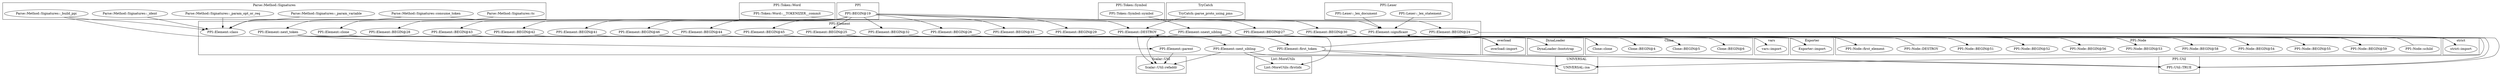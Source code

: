 digraph {
graph [overlap=false]
subgraph cluster_PPI_Token_Symbol {
	label="PPI::Token::Symbol";
	"PPI::Token::Symbol::symbol";
}
subgraph cluster_TryCatch {
	label="TryCatch";
	"TryCatch::parse_proto_using_pms";
}
subgraph cluster_DynaLoader {
	label="DynaLoader";
	"DynaLoader::bootstrap";
}
subgraph cluster_Scalar_Util {
	label="Scalar::Util";
	"Scalar::Util::refaddr";
}
subgraph cluster_UNIVERSAL {
	label="UNIVERSAL";
	"UNIVERSAL::isa";
}
subgraph cluster_PPI_Lexer {
	label="PPI::Lexer";
	"PPI::Lexer::_lex_statement";
	"PPI::Lexer::_lex_document";
}
subgraph cluster_PPI_Token_Word {
	label="PPI::Token::Word";
	"PPI::Token::Word::__TOKENIZER__commit";
}
subgraph cluster_Parse_Method_Signatures {
	label="Parse::Method::Signatures";
	"Parse::Method::Signatures::_param_opt_or_req";
	"Parse::Method::Signatures::_ident";
	"Parse::Method::Signatures::tc";
	"Parse::Method::Signatures::consume_token";
	"Parse::Method::Signatures::_build_ppi";
	"Parse::Method::Signatures::_param_variable";
}
subgraph cluster_List_MoreUtils {
	label="List::MoreUtils";
	"List::MoreUtils::firstidx";
}
subgraph cluster_PPI_Element {
	label="PPI::Element";
	"PPI::Element::DESTROY";
	"PPI::Element::BEGIN@33";
	"PPI::Element::BEGIN@44";
	"PPI::Element::snext_sibling";
	"PPI::Element::BEGIN@41";
	"PPI::Element::BEGIN@25";
	"PPI::Element::class";
	"PPI::Element::next_sibling";
	"PPI::Element::significant";
	"PPI::Element::BEGIN@43";
	"PPI::Element::BEGIN@42";
	"PPI::Element::first_token";
	"PPI::Element::BEGIN@32";
	"PPI::Element::BEGIN@45";
	"PPI::Element::BEGIN@27";
	"PPI::Element::BEGIN@28";
	"PPI::Element::BEGIN@46";
	"PPI::Element::BEGIN@30";
	"PPI::Element::BEGIN@29";
	"PPI::Element::clone";
	"PPI::Element::BEGIN@24";
	"PPI::Element::parent";
	"PPI::Element::BEGIN@26";
	"PPI::Element::next_token";
}
subgraph cluster_Clone {
	label="Clone";
	"Clone::BEGIN@6";
	"Clone::clone";
	"Clone::BEGIN@5";
	"Clone::BEGIN@4";
}
subgraph cluster_Exporter {
	label="Exporter";
	"Exporter::import";
}
subgraph cluster_PPI_Node {
	label="PPI::Node";
	"PPI::Node::BEGIN@59";
	"PPI::Node::BEGIN@55";
	"PPI::Node::BEGIN@54";
	"PPI::Node::BEGIN@58";
	"PPI::Node::BEGIN@53";
	"PPI::Node::BEGIN@56";
	"PPI::Node::first_element";
	"PPI::Node::schild";
	"PPI::Node::DESTROY";
	"PPI::Node::BEGIN@51";
	"PPI::Node::BEGIN@52";
}
subgraph cluster_PPI_Util {
	label="PPI::Util";
	"PPI::Util::TRUE";
}
subgraph cluster_overload {
	label="overload";
	"overload::import";
}
subgraph cluster_vars {
	label="vars";
	"vars::import";
}
subgraph cluster_strict {
	label="strict";
	"strict::import";
}
subgraph cluster_PPI {
	label="PPI";
	"PPI::BEGIN@19";
}
"Parse::Method::Signatures::_param_opt_or_req" -> "PPI::Element::class";
"Parse::Method::Signatures::_ident" -> "PPI::Element::class";
"Parse::Method::Signatures::consume_token" -> "PPI::Element::class";
"Parse::Method::Signatures::_build_ppi" -> "PPI::Element::class";
"Parse::Method::Signatures::_param_variable" -> "PPI::Element::class";
"Parse::Method::Signatures::tc" -> "PPI::Element::clone";
"PPI::BEGIN@19" -> "PPI::Element::BEGIN@30";
"PPI::Element::next_token" -> "PPI::Element::next_sibling";
"PPI::Element::next_token" -> "PPI::Element::parent";
"PPI::Element::BEGIN@41" -> "overload::import";
"PPI::Element::BEGIN@43" -> "overload::import";
"PPI::Element::BEGIN@46" -> "overload::import";
"PPI::Element::BEGIN@44" -> "overload::import";
"PPI::Element::BEGIN@42" -> "overload::import";
"PPI::Element::BEGIN@45" -> "overload::import";
"PPI::BEGIN@19" -> "PPI::Element::BEGIN@41";
"Parse::Method::Signatures::_build_ppi" -> "PPI::Element::first_token";
"PPI::Element::next_token" -> "PPI::Element::first_token";
"PPI::BEGIN@19" -> "PPI::Element::BEGIN@43";
"PPI::Element::BEGIN@25" -> "Clone::BEGIN@4";
"PPI::Element::BEGIN@30" -> "PPI::Node::BEGIN@53";
"PPI::Token::Symbol::symbol" -> "PPI::Element::snext_sibling";
"PPI::BEGIN@19" -> "PPI::Element::BEGIN@44";
"PPI::Element::snext_sibling" -> "List::MoreUtils::firstidx";
"PPI::Element::next_sibling" -> "List::MoreUtils::firstidx";
"PPI::BEGIN@19" -> "PPI::Element::BEGIN@26";
"PPI::Element::BEGIN@30" -> "PPI::Node::BEGIN@59";
"PPI::Element::BEGIN@24" -> "strict::import";
"PPI::BEGIN@19" -> "PPI::Element::BEGIN@32";
"PPI::BEGIN@19" -> "PPI::Element::BEGIN@45";
"PPI::Element::first_token" -> "PPI::Util::TRUE";
"PPI::Element::snext_sibling" -> "PPI::Util::TRUE";
"PPI::Element::next_sibling" -> "PPI::Util::TRUE";
"PPI::Element::next_token" -> "PPI::Util::TRUE";
"PPI::BEGIN@19" -> "PPI::Element::BEGIN@28";
"PPI::Element::clone" -> "Clone::clone";
"PPI::Element::BEGIN@30" -> "PPI::Node::BEGIN@56";
"PPI::Element::BEGIN@30" -> "PPI::Node::BEGIN@54";
"PPI::Element::BEGIN@26" -> "Exporter::import";
"PPI::Element::BEGIN@27" -> "Exporter::import";
"PPI::BEGIN@19" -> "PPI::Element::BEGIN@46";
"Parse::Method::Signatures::consume_token" -> "PPI::Element::next_token";
"PPI::BEGIN@19" -> "PPI::Element::BEGIN@29";
"PPI::Element::BEGIN@25" -> "Clone::BEGIN@5";
"PPI::Element::BEGIN@32" -> "vars::import";
"PPI::Node::schild" -> "PPI::Element::significant";
"PPI::Lexer::_lex_statement" -> "PPI::Element::significant";
"Parse::Method::Signatures::consume_token" -> "PPI::Element::significant";
"PPI::Lexer::_lex_document" -> "PPI::Element::significant";
"PPI::Element::BEGIN@30" -> "PPI::Node::BEGIN@51";
"PPI::BEGIN@19" -> "PPI::Element::BEGIN@24";
"PPI::BEGIN@19" -> "PPI::Element::BEGIN@42";
"PPI::Element::first_token" -> "UNIVERSAL::isa";
"PPI::Element::next_token" -> "UNIVERSAL::isa";
"PPI::Element::BEGIN@25" -> "Clone::BEGIN@6";
"PPI::Element::BEGIN@30" -> "PPI::Node::BEGIN@58";
"PPI::Element::BEGIN@30" -> "PPI::Node::BEGIN@52";
"PPI::Element::first_token" -> "PPI::Node::first_element";
"PPI::BEGIN@19" -> "PPI::Element::BEGIN@25";
"PPI::Element::BEGIN@25" -> "DynaLoader::bootstrap";
"PPI::BEGIN@19" -> "PPI::Element::BEGIN@27";
"PPI::Element::snext_sibling" -> "Scalar::Util::refaddr";
"PPI::Element::DESTROY" -> "Scalar::Util::refaddr";
"PPI::Element::next_sibling" -> "Scalar::Util::refaddr";
"PPI::Element::parent" -> "Scalar::Util::refaddr";
"PPI::BEGIN@19" -> "PPI::Element::BEGIN@33";
"PPI::Element::BEGIN@30" -> "PPI::Node::BEGIN@55";
"PPI::Node::DESTROY" -> "PPI::Element::DESTROY";
"TryCatch::parse_proto_using_pms" -> "PPI::Element::DESTROY";
"PPI::Token::Word::__TOKENIZER__commit" -> "PPI::Element::DESTROY";
}
